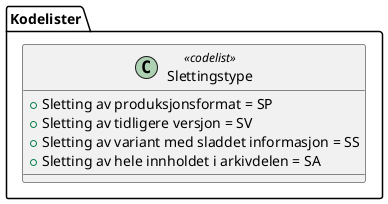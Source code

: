 @startuml
class Kodelister.Slettingstype <<codelist>> {
  +Sletting av produksjonsformat = SP
  +Sletting av tidligere versjon = SV
  +Sletting av variant med sladdet informasjon = SS
  +Sletting av hele innholdet i arkivdelen = SA
}
@enduml
